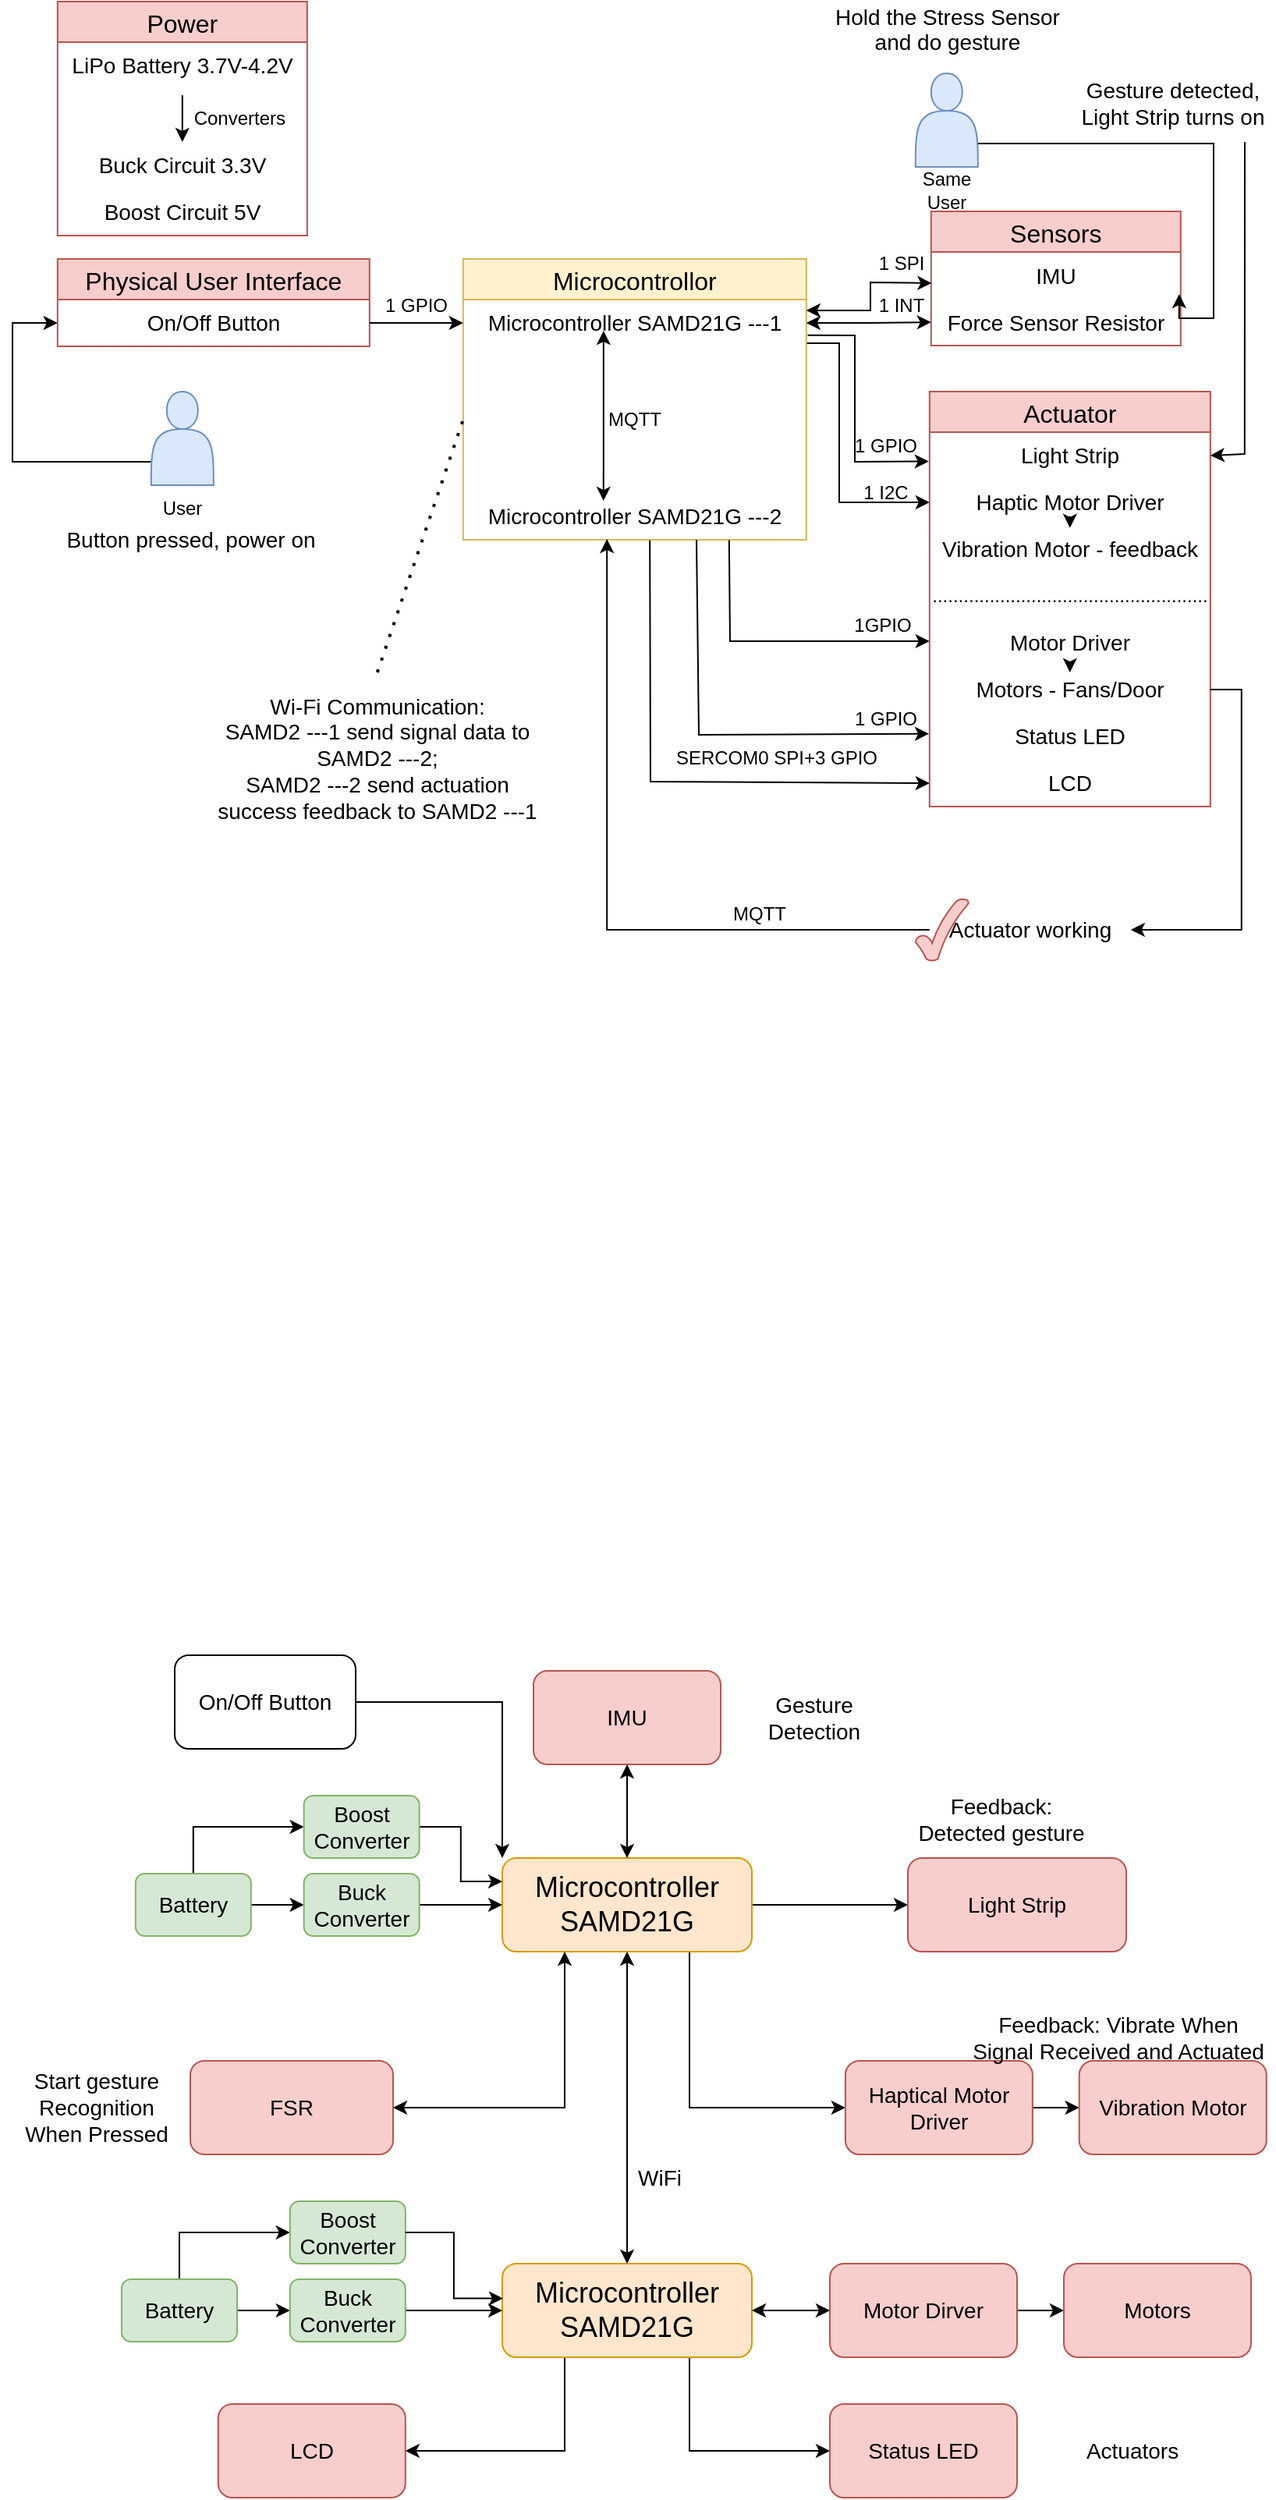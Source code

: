 <mxfile version="26.1.1">
  <diagram name="第 1 页" id="neYFr3VHxDB0ribPpKNd">
    <mxGraphModel dx="1713" dy="930" grid="1" gridSize="10" guides="1" tooltips="1" connect="1" arrows="1" fold="1" page="1" pageScale="1" pageWidth="827" pageHeight="1169" math="0" shadow="0">
      <root>
        <mxCell id="0" />
        <mxCell id="1" parent="0" />
        <mxCell id="zcgG9CMCVVHrSvOoqnRu-1" value="Microcontrollor" style="swimlane;fontStyle=0;childLayout=stackLayout;horizontal=1;startSize=26;horizontalStack=0;resizeParent=1;resizeParentMax=0;resizeLast=0;collapsible=1;marginBottom=0;align=center;fontSize=16;fillColor=#fff2cc;strokeColor=#d6b656;" vertex="1" parent="1">
          <mxGeometry x="298.91" y="365" width="220" height="180" as="geometry" />
        </mxCell>
        <mxCell id="zcgG9CMCVVHrSvOoqnRu-2" value="&lt;font style=&quot;font-size: 14px;&quot;&gt;Microcontroller SAMD21G ---1&lt;/font&gt;" style="text;strokeColor=none;fillColor=none;spacingLeft=4;spacingRight=4;overflow=hidden;rotatable=0;points=[[0,0.5],[1,0.5]];portConstraint=eastwest;fontSize=12;whiteSpace=wrap;html=1;align=center;" vertex="1" parent="zcgG9CMCVVHrSvOoqnRu-1">
          <mxGeometry y="26" width="220" height="30" as="geometry" />
        </mxCell>
        <mxCell id="zcgG9CMCVVHrSvOoqnRu-3" value="MQTT" style="text;html=1;align=center;verticalAlign=middle;whiteSpace=wrap;rounded=0;" vertex="1" parent="zcgG9CMCVVHrSvOoqnRu-1">
          <mxGeometry y="56" width="220" height="94" as="geometry" />
        </mxCell>
        <mxCell id="zcgG9CMCVVHrSvOoqnRu-4" value="" style="endArrow=classic;startArrow=classic;html=1;rounded=0;align=center;exitX=0.409;exitY=0.167;exitDx=0;exitDy=0;exitPerimeter=0;" edge="1" parent="zcgG9CMCVVHrSvOoqnRu-1" source="zcgG9CMCVVHrSvOoqnRu-5">
          <mxGeometry width="50" height="50" relative="1" as="geometry">
            <mxPoint x="91.09" y="145" as="sourcePoint" />
            <mxPoint x="90.0" y="46" as="targetPoint" />
          </mxGeometry>
        </mxCell>
        <mxCell id="zcgG9CMCVVHrSvOoqnRu-5" value="&lt;font style=&quot;font-size: 14px;&quot;&gt;Microcontroller SAMD21G ---2&lt;/font&gt;" style="text;strokeColor=none;fillColor=none;spacingLeft=4;spacingRight=4;overflow=hidden;rotatable=0;points=[[0,0.5],[1,0.5]];portConstraint=eastwest;fontSize=12;whiteSpace=wrap;html=1;align=center;" vertex="1" parent="zcgG9CMCVVHrSvOoqnRu-1">
          <mxGeometry y="150" width="220" height="30" as="geometry" />
        </mxCell>
        <mxCell id="zcgG9CMCVVHrSvOoqnRu-6" value="Physical User Interface" style="swimlane;fontStyle=0;childLayout=stackLayout;horizontal=1;startSize=26;horizontalStack=0;resizeParent=1;resizeParentMax=0;resizeLast=0;collapsible=1;marginBottom=0;align=center;fontSize=16;fillColor=#f8cecc;strokeColor=#b85450;" vertex="1" parent="1">
          <mxGeometry x="38.91" y="365" width="200" height="56" as="geometry" />
        </mxCell>
        <mxCell id="zcgG9CMCVVHrSvOoqnRu-7" value="&lt;font style=&quot;font-size: 14px;&quot;&gt;On/Off Button&lt;/font&gt;" style="text;strokeColor=none;fillColor=none;spacingLeft=4;spacingRight=4;overflow=hidden;rotatable=0;points=[[0,0.5],[1,0.5]];portConstraint=eastwest;fontSize=12;whiteSpace=wrap;html=1;align=center;" vertex="1" parent="zcgG9CMCVVHrSvOoqnRu-6">
          <mxGeometry y="26" width="200" height="30" as="geometry" />
        </mxCell>
        <mxCell id="zcgG9CMCVVHrSvOoqnRu-8" value="Sensors" style="swimlane;fontStyle=0;childLayout=stackLayout;horizontal=1;startSize=26;horizontalStack=0;resizeParent=1;resizeParentMax=0;resizeLast=0;collapsible=1;marginBottom=0;align=center;fontSize=16;fillColor=#f8cecc;strokeColor=#b85450;" vertex="1" parent="1">
          <mxGeometry x="598.91" y="334.5" width="160" height="86" as="geometry" />
        </mxCell>
        <mxCell id="zcgG9CMCVVHrSvOoqnRu-9" value="&lt;font style=&quot;font-size: 14px;&quot;&gt;IMU&lt;/font&gt;" style="text;strokeColor=none;fillColor=none;spacingLeft=4;spacingRight=4;overflow=hidden;rotatable=0;points=[[0,0.5],[1,0.5]];portConstraint=eastwest;fontSize=12;whiteSpace=wrap;html=1;align=center;" vertex="1" parent="zcgG9CMCVVHrSvOoqnRu-8">
          <mxGeometry y="26" width="160" height="30" as="geometry" />
        </mxCell>
        <mxCell id="zcgG9CMCVVHrSvOoqnRu-10" value="&lt;font style=&quot;font-size: 14px;&quot;&gt;Force Sensor Resistor&lt;/font&gt;" style="text;strokeColor=none;fillColor=none;spacingLeft=4;spacingRight=4;overflow=hidden;rotatable=0;points=[[0,0.5],[1,0.5]];portConstraint=eastwest;fontSize=12;whiteSpace=wrap;html=1;align=center;" vertex="1" parent="zcgG9CMCVVHrSvOoqnRu-8">
          <mxGeometry y="56" width="160" height="30" as="geometry" />
        </mxCell>
        <mxCell id="zcgG9CMCVVHrSvOoqnRu-11" value="Power" style="swimlane;fontStyle=0;childLayout=stackLayout;horizontal=1;startSize=26;horizontalStack=0;resizeParent=1;resizeParentMax=0;resizeLast=0;collapsible=1;marginBottom=0;align=center;fontSize=16;fillColor=#f8cecc;strokeColor=#b85450;" vertex="1" parent="1">
          <mxGeometry x="38.91" y="200" width="160" height="150" as="geometry" />
        </mxCell>
        <mxCell id="zcgG9CMCVVHrSvOoqnRu-12" value="&lt;font style=&quot;font-size: 14px;&quot;&gt;LiPo Battery 3.7V-4.2V&lt;/font&gt;" style="text;strokeColor=none;fillColor=none;spacingLeft=4;spacingRight=4;overflow=hidden;rotatable=0;points=[[0,0.5],[1,0.5]];portConstraint=eastwest;fontSize=12;whiteSpace=wrap;html=1;align=center;" vertex="1" parent="zcgG9CMCVVHrSvOoqnRu-11">
          <mxGeometry y="26" width="160" height="34" as="geometry" />
        </mxCell>
        <mxCell id="zcgG9CMCVVHrSvOoqnRu-13" value="" style="endArrow=classic;html=1;rounded=0;entryX=0.5;entryY=1;entryDx=0;entryDy=0;exitX=0.5;exitY=0;exitDx=0;exitDy=0;" edge="1" parent="zcgG9CMCVVHrSvOoqnRu-11" source="zcgG9CMCVVHrSvOoqnRu-50" target="zcgG9CMCVVHrSvOoqnRu-50">
          <mxGeometry width="50" height="50" relative="1" as="geometry">
            <mxPoint x="70.09" y="50" as="sourcePoint" />
            <mxPoint x="70.09" y="80" as="targetPoint" />
            <Array as="points" />
          </mxGeometry>
        </mxCell>
        <mxCell id="zcgG9CMCVVHrSvOoqnRu-50" value="&amp;nbsp; &amp;nbsp; &amp;nbsp; &amp;nbsp; &amp;nbsp; &amp;nbsp; &amp;nbsp; &amp;nbsp; &amp;nbsp; &amp;nbsp; &amp;nbsp; Converters" style="text;html=1;align=center;verticalAlign=middle;whiteSpace=wrap;rounded=0;" vertex="1" parent="zcgG9CMCVVHrSvOoqnRu-11">
          <mxGeometry y="60" width="160" height="30" as="geometry" />
        </mxCell>
        <mxCell id="zcgG9CMCVVHrSvOoqnRu-14" value="&lt;font style=&quot;font-size: 14px;&quot;&gt;Buck Circuit 3.3V&lt;/font&gt;" style="text;html=1;align=center;verticalAlign=middle;whiteSpace=wrap;rounded=0;" vertex="1" parent="zcgG9CMCVVHrSvOoqnRu-11">
          <mxGeometry y="90" width="160" height="30" as="geometry" />
        </mxCell>
        <mxCell id="zcgG9CMCVVHrSvOoqnRu-49" value="&lt;font style=&quot;font-size: 14px;&quot;&gt;Boost Circuit 5V&lt;/font&gt;" style="text;html=1;align=center;verticalAlign=middle;whiteSpace=wrap;rounded=0;" vertex="1" parent="zcgG9CMCVVHrSvOoqnRu-11">
          <mxGeometry y="120" width="160" height="30" as="geometry" />
        </mxCell>
        <mxCell id="zcgG9CMCVVHrSvOoqnRu-15" value="Actuator" style="swimlane;fontStyle=0;childLayout=stackLayout;horizontal=1;startSize=26;horizontalStack=0;resizeParent=1;resizeParentMax=0;resizeLast=0;collapsible=1;marginBottom=0;align=center;fontSize=16;fillColor=#f8cecc;strokeColor=#b85450;" vertex="1" parent="1">
          <mxGeometry x="597.91" y="450" width="180" height="266" as="geometry">
            <mxRectangle x="180" y="520" width="90" height="30" as="alternateBounds" />
          </mxGeometry>
        </mxCell>
        <mxCell id="zcgG9CMCVVHrSvOoqnRu-16" value="&lt;font style=&quot;font-size: 14px;&quot;&gt;Light Strip&lt;/font&gt;" style="text;strokeColor=none;fillColor=none;spacingLeft=4;spacingRight=4;overflow=hidden;rotatable=0;points=[[0,0.5],[1,0.5]];portConstraint=eastwest;fontSize=12;whiteSpace=wrap;html=1;align=center;" vertex="1" parent="zcgG9CMCVVHrSvOoqnRu-15">
          <mxGeometry y="26" width="180" height="30" as="geometry" />
        </mxCell>
        <mxCell id="zcgG9CMCVVHrSvOoqnRu-56" value="&lt;font style=&quot;font-size: 14px;&quot;&gt;Haptic Motor Driver&lt;/font&gt;" style="text;html=1;align=center;verticalAlign=middle;whiteSpace=wrap;rounded=0;" vertex="1" parent="zcgG9CMCVVHrSvOoqnRu-15">
          <mxGeometry y="56" width="180" height="30" as="geometry" />
        </mxCell>
        <mxCell id="zcgG9CMCVVHrSvOoqnRu-17" value="&lt;font style=&quot;font-size: 14px;&quot;&gt;Vibration Motor - feedback&lt;/font&gt;" style="text;strokeColor=none;fillColor=none;spacingLeft=4;spacingRight=4;overflow=hidden;rotatable=0;points=[[0,0.5],[1,0.5]];portConstraint=eastwest;fontSize=12;whiteSpace=wrap;html=1;align=center;" vertex="1" parent="zcgG9CMCVVHrSvOoqnRu-15">
          <mxGeometry y="86" width="180" height="30" as="geometry" />
        </mxCell>
        <mxCell id="zcgG9CMCVVHrSvOoqnRu-71" value="....................................................." style="text;html=1;align=center;verticalAlign=middle;whiteSpace=wrap;rounded=0;" vertex="1" parent="zcgG9CMCVVHrSvOoqnRu-15">
          <mxGeometry y="116" width="180" height="30" as="geometry" />
        </mxCell>
        <mxCell id="zcgG9CMCVVHrSvOoqnRu-58" value="&lt;font style=&quot;font-size: 14px;&quot;&gt;Motor Driver&lt;/font&gt;" style="text;html=1;align=center;verticalAlign=middle;whiteSpace=wrap;rounded=0;" vertex="1" parent="zcgG9CMCVVHrSvOoqnRu-15">
          <mxGeometry y="146" width="180" height="30" as="geometry" />
        </mxCell>
        <mxCell id="zcgG9CMCVVHrSvOoqnRu-18" value="&lt;font style=&quot;font-size: 14px;&quot;&gt;Motors - Fans/Door&lt;/font&gt;" style="text;strokeColor=none;fillColor=none;spacingLeft=4;spacingRight=4;overflow=hidden;rotatable=0;points=[[0,0.5],[1,0.5]];portConstraint=eastwest;fontSize=12;whiteSpace=wrap;html=1;align=center;" vertex="1" parent="zcgG9CMCVVHrSvOoqnRu-15">
          <mxGeometry y="176" width="180" height="30" as="geometry" />
        </mxCell>
        <mxCell id="zcgG9CMCVVHrSvOoqnRu-19" value="&lt;font style=&quot;font-size: 14px;&quot;&gt;Status LED&lt;/font&gt;" style="text;strokeColor=none;fillColor=none;spacingLeft=4;spacingRight=4;overflow=hidden;rotatable=0;points=[[0,0.5],[1,0.5]];portConstraint=eastwest;fontSize=12;whiteSpace=wrap;html=1;align=center;" vertex="1" parent="zcgG9CMCVVHrSvOoqnRu-15">
          <mxGeometry y="206" width="180" height="30" as="geometry" />
        </mxCell>
        <mxCell id="zcgG9CMCVVHrSvOoqnRu-53" value="&lt;font style=&quot;font-size: 14px;&quot;&gt;LCD&lt;/font&gt;" style="text;html=1;align=center;verticalAlign=middle;whiteSpace=wrap;rounded=0;" vertex="1" parent="zcgG9CMCVVHrSvOoqnRu-15">
          <mxGeometry y="236" width="180" height="30" as="geometry" />
        </mxCell>
        <mxCell id="zcgG9CMCVVHrSvOoqnRu-63" value="" style="endArrow=classic;html=1;rounded=0;exitX=0.5;exitY=1;exitDx=0;exitDy=0;entryX=0.5;entryY=0.133;entryDx=0;entryDy=0;entryPerimeter=0;" edge="1" parent="zcgG9CMCVVHrSvOoqnRu-15" source="zcgG9CMCVVHrSvOoqnRu-58" target="zcgG9CMCVVHrSvOoqnRu-18">
          <mxGeometry width="50" height="50" relative="1" as="geometry">
            <mxPoint x="-207.91" y="90" as="sourcePoint" />
            <mxPoint x="-157.91" y="40" as="targetPoint" />
          </mxGeometry>
        </mxCell>
        <mxCell id="zcgG9CMCVVHrSvOoqnRu-67" value="" style="endArrow=classic;html=1;rounded=0;entryX=0.5;entryY=0.046;entryDx=0;entryDy=0;entryPerimeter=0;exitX=0.5;exitY=0.8;exitDx=0;exitDy=0;exitPerimeter=0;" edge="1" parent="zcgG9CMCVVHrSvOoqnRu-15" source="zcgG9CMCVVHrSvOoqnRu-56" target="zcgG9CMCVVHrSvOoqnRu-17">
          <mxGeometry width="50" height="50" relative="1" as="geometry">
            <mxPoint x="-207.91" y="90" as="sourcePoint" />
            <mxPoint x="-157.91" y="40" as="targetPoint" />
          </mxGeometry>
        </mxCell>
        <mxCell id="zcgG9CMCVVHrSvOoqnRu-21" value="" style="endArrow=classic;html=1;rounded=0;exitX=0.68;exitY=1;exitDx=0;exitDy=0;exitPerimeter=0;entryX=-0.002;entryY=0.444;entryDx=0;entryDy=0;entryPerimeter=0;align=center;" edge="1" parent="1" source="zcgG9CMCVVHrSvOoqnRu-5" target="zcgG9CMCVVHrSvOoqnRu-19">
          <mxGeometry width="50" height="50" relative="1" as="geometry">
            <mxPoint x="568.91" y="490" as="sourcePoint" />
            <mxPoint x="618.91" y="440" as="targetPoint" />
            <Array as="points">
              <mxPoint x="450" y="670" />
            </Array>
          </mxGeometry>
        </mxCell>
        <mxCell id="zcgG9CMCVVHrSvOoqnRu-22" value="" style="endArrow=classic;startArrow=classic;html=1;rounded=0;exitX=1;exitY=0.5;exitDx=0;exitDy=0;align=center;entryX=0;entryY=0.5;entryDx=0;entryDy=0;" edge="1" parent="1" source="zcgG9CMCVVHrSvOoqnRu-2" target="zcgG9CMCVVHrSvOoqnRu-10">
          <mxGeometry width="50" height="50" relative="1" as="geometry">
            <mxPoint x="568.91" y="490" as="sourcePoint" />
            <mxPoint x="588.91" y="420" as="targetPoint" />
            <Array as="points">
              <mxPoint x="558.91" y="406" />
            </Array>
          </mxGeometry>
        </mxCell>
        <mxCell id="zcgG9CMCVVHrSvOoqnRu-23" value="" style="endArrow=classic;startArrow=classic;html=1;rounded=0;entryX=0.002;entryY=0.665;entryDx=0;entryDy=0;align=center;entryPerimeter=0;" edge="1" parent="1" target="zcgG9CMCVVHrSvOoqnRu-9">
          <mxGeometry width="50" height="50" relative="1" as="geometry">
            <mxPoint x="518.91" y="398" as="sourcePoint" />
            <mxPoint x="588.91" y="350" as="targetPoint" />
            <Array as="points">
              <mxPoint x="560" y="398" />
              <mxPoint x="560" y="380" />
            </Array>
          </mxGeometry>
        </mxCell>
        <mxCell id="zcgG9CMCVVHrSvOoqnRu-25" value="1 SPI" style="text;html=1;align=center;verticalAlign=middle;whiteSpace=wrap;rounded=0;" vertex="1" parent="1">
          <mxGeometry x="550" y="355" width="60" height="25" as="geometry" />
        </mxCell>
        <mxCell id="zcgG9CMCVVHrSvOoqnRu-26" value="1 INT" style="text;html=1;align=center;verticalAlign=middle;whiteSpace=wrap;rounded=0;" vertex="1" parent="1">
          <mxGeometry x="550" y="385" width="60" height="20" as="geometry" />
        </mxCell>
        <mxCell id="zcgG9CMCVVHrSvOoqnRu-27" value="&lt;font&gt;1 GPIO&lt;/font&gt;" style="text;html=1;align=center;verticalAlign=middle;whiteSpace=wrap;rounded=0;" vertex="1" parent="1">
          <mxGeometry x="540" y="650" width="60" height="20" as="geometry" />
        </mxCell>
        <mxCell id="zcgG9CMCVVHrSvOoqnRu-30" style="edgeStyle=orthogonalEdgeStyle;rounded=0;orthogonalLoop=1;jettySize=auto;html=1;exitX=1;exitY=0.5;exitDx=0;exitDy=0;entryX=0;entryY=0.5;entryDx=0;entryDy=0;align=center;" edge="1" parent="1" source="zcgG9CMCVVHrSvOoqnRu-7" target="zcgG9CMCVVHrSvOoqnRu-2">
          <mxGeometry relative="1" as="geometry" />
        </mxCell>
        <mxCell id="zcgG9CMCVVHrSvOoqnRu-31" value="1 GPIO" style="text;html=1;align=center;verticalAlign=middle;whiteSpace=wrap;rounded=0;" vertex="1" parent="1">
          <mxGeometry x="238.91" y="380" width="60" height="30" as="geometry" />
        </mxCell>
        <mxCell id="zcgG9CMCVVHrSvOoqnRu-32" value="1 GPIO" style="text;html=1;align=center;verticalAlign=middle;whiteSpace=wrap;rounded=0;" vertex="1" parent="1">
          <mxGeometry x="540" y="470" width="60" height="30" as="geometry" />
        </mxCell>
        <mxCell id="zcgG9CMCVVHrSvOoqnRu-33" style="edgeStyle=orthogonalEdgeStyle;rounded=0;orthogonalLoop=1;jettySize=auto;html=1;exitX=0;exitY=0.75;exitDx=0;exitDy=0;entryX=0;entryY=0.5;entryDx=0;entryDy=0;" edge="1" parent="1" source="zcgG9CMCVVHrSvOoqnRu-34" target="zcgG9CMCVVHrSvOoqnRu-7">
          <mxGeometry relative="1" as="geometry">
            <mxPoint x="9.91" y="410" as="targetPoint" />
            <Array as="points">
              <mxPoint x="10" y="495" />
              <mxPoint x="10" y="406" />
            </Array>
          </mxGeometry>
        </mxCell>
        <mxCell id="zcgG9CMCVVHrSvOoqnRu-34" value="" style="shape=actor;whiteSpace=wrap;html=1;align=center;fillColor=#dae8fc;strokeColor=#6c8ebf;" vertex="1" parent="1">
          <mxGeometry x="98.91" y="450" width="40" height="60" as="geometry" />
        </mxCell>
        <mxCell id="zcgG9CMCVVHrSvOoqnRu-35" value="User" style="text;html=1;align=center;verticalAlign=middle;whiteSpace=wrap;rounded=0;" vertex="1" parent="1">
          <mxGeometry x="88.91" y="510" width="60" height="30" as="geometry" />
        </mxCell>
        <mxCell id="zcgG9CMCVVHrSvOoqnRu-36" value="&lt;font style=&quot;font-size: 14px;&quot;&gt;Button pressed, power on&lt;/font&gt;" style="text;html=1;align=center;verticalAlign=middle;whiteSpace=wrap;rounded=0;" vertex="1" parent="1">
          <mxGeometry x="38.91" y="530" width="171" height="30" as="geometry" />
        </mxCell>
        <mxCell id="zcgG9CMCVVHrSvOoqnRu-37" value="" style="shape=actor;whiteSpace=wrap;html=1;align=center;fillColor=#dae8fc;strokeColor=#6c8ebf;" vertex="1" parent="1">
          <mxGeometry x="588.91" y="246" width="40" height="60" as="geometry" />
        </mxCell>
        <mxCell id="zcgG9CMCVVHrSvOoqnRu-38" value="Same User" style="text;html=1;align=center;verticalAlign=middle;whiteSpace=wrap;rounded=0;" vertex="1" parent="1">
          <mxGeometry x="578.91" y="306" width="60" height="30" as="geometry" />
        </mxCell>
        <mxCell id="zcgG9CMCVVHrSvOoqnRu-39" value="&lt;font style=&quot;font-size: 14px;&quot;&gt;Hold the Stress Sensor and do gesture&lt;/font&gt;&lt;div&gt;&lt;br&gt;&lt;/div&gt;" style="text;html=1;align=center;verticalAlign=middle;whiteSpace=wrap;rounded=0;" vertex="1" parent="1">
          <mxGeometry x="529.91" y="210" width="159" height="30" as="geometry" />
        </mxCell>
        <mxCell id="zcgG9CMCVVHrSvOoqnRu-40" style="edgeStyle=orthogonalEdgeStyle;rounded=0;orthogonalLoop=1;jettySize=auto;html=1;exitX=1;exitY=0.75;exitDx=0;exitDy=0;entryX=0.994;entryY=-0.1;entryDx=0;entryDy=0;entryPerimeter=0;" edge="1" parent="1" source="zcgG9CMCVVHrSvOoqnRu-37" target="zcgG9CMCVVHrSvOoqnRu-10">
          <mxGeometry relative="1" as="geometry">
            <Array as="points">
              <mxPoint x="780" y="291" />
              <mxPoint x="780" y="403" />
            </Array>
          </mxGeometry>
        </mxCell>
        <mxCell id="zcgG9CMCVVHrSvOoqnRu-41" value="&lt;font style=&quot;font-size: 14px;&quot;&gt;Wi-Fi Communication:&lt;/font&gt;&lt;div&gt;&lt;font style=&quot;font-size: 14px;&quot;&gt;SAMD2 ---1 send signal data to SAMD2 ---2;&lt;/font&gt;&lt;/div&gt;&lt;div&gt;&lt;font style=&quot;font-size: 14px;&quot;&gt;SAMD2 ---2 send actuation success feedback to SAMD2 ---1&lt;/font&gt;&lt;/div&gt;" style="text;html=1;align=center;verticalAlign=middle;whiteSpace=wrap;rounded=0;" vertex="1" parent="1">
          <mxGeometry x="138.91" y="630" width="210" height="110" as="geometry" />
        </mxCell>
        <mxCell id="zcgG9CMCVVHrSvOoqnRu-42" value="" style="verticalLabelPosition=bottom;verticalAlign=top;html=1;shape=mxgraph.basic.tick;fillColor=#f8cecc;strokeColor=#b85450;" vertex="1" parent="1">
          <mxGeometry x="588.91" y="775" width="34" height="40" as="geometry" />
        </mxCell>
        <mxCell id="zcgG9CMCVVHrSvOoqnRu-43" value="&lt;font style=&quot;font-size: 14px;&quot;&gt;Actuator working&lt;/font&gt;" style="text;html=1;align=center;verticalAlign=middle;whiteSpace=wrap;rounded=0;" vertex="1" parent="1">
          <mxGeometry x="597.91" y="780" width="129" height="30" as="geometry" />
        </mxCell>
        <mxCell id="zcgG9CMCVVHrSvOoqnRu-44" style="edgeStyle=orthogonalEdgeStyle;rounded=0;orthogonalLoop=1;jettySize=auto;html=1;exitX=1;exitY=0.5;exitDx=0;exitDy=0;entryX=1;entryY=0.5;entryDx=0;entryDy=0;" edge="1" parent="1" source="zcgG9CMCVVHrSvOoqnRu-18" target="zcgG9CMCVVHrSvOoqnRu-43">
          <mxGeometry relative="1" as="geometry" />
        </mxCell>
        <mxCell id="zcgG9CMCVVHrSvOoqnRu-45" value="&lt;font style=&quot;font-size: 14px;&quot;&gt;Gesture detected, Light Strip turns on&lt;/font&gt;" style="text;html=1;align=center;verticalAlign=middle;whiteSpace=wrap;rounded=0;" vertex="1" parent="1">
          <mxGeometry x="688.91" y="250" width="130" height="30" as="geometry" />
        </mxCell>
        <mxCell id="zcgG9CMCVVHrSvOoqnRu-46" value="" style="endArrow=none;dashed=1;html=1;dashPattern=1 3;strokeWidth=2;rounded=0;exitX=0.5;exitY=0;exitDx=0;exitDy=0;entryX=0;entryY=0.5;entryDx=0;entryDy=0;" edge="1" parent="1" source="zcgG9CMCVVHrSvOoqnRu-41" target="zcgG9CMCVVHrSvOoqnRu-3">
          <mxGeometry width="50" height="50" relative="1" as="geometry">
            <mxPoint x="509.91" y="570" as="sourcePoint" />
            <mxPoint x="359.91" y="480" as="targetPoint" />
          </mxGeometry>
        </mxCell>
        <mxCell id="zcgG9CMCVVHrSvOoqnRu-47" value="" style="endArrow=classic;html=1;rounded=0;entryX=-0.003;entryY=0.625;entryDx=0;entryDy=0;entryPerimeter=0;exitX=1.004;exitY=0.763;exitDx=0;exitDy=0;exitPerimeter=0;" edge="1" parent="1" target="zcgG9CMCVVHrSvOoqnRu-16" source="zcgG9CMCVVHrSvOoqnRu-2">
          <mxGeometry width="50" height="50" relative="1" as="geometry">
            <mxPoint x="519.91" y="410" as="sourcePoint" />
            <mxPoint x="569.91" y="520" as="targetPoint" />
            <Array as="points">
              <mxPoint x="550" y="414" />
              <mxPoint x="550" y="495" />
            </Array>
          </mxGeometry>
        </mxCell>
        <mxCell id="zcgG9CMCVVHrSvOoqnRu-48" value="" style="endArrow=classic;html=1;rounded=0;entryX=1;entryY=0.5;entryDx=0;entryDy=0;" edge="1" parent="1" target="zcgG9CMCVVHrSvOoqnRu-16">
          <mxGeometry width="50" height="50" relative="1" as="geometry">
            <mxPoint x="800" y="290" as="sourcePoint" />
            <mxPoint x="867.91" y="386" as="targetPoint" />
            <Array as="points">
              <mxPoint x="799.91" y="490" />
            </Array>
          </mxGeometry>
        </mxCell>
        <mxCell id="zcgG9CMCVVHrSvOoqnRu-51" style="edgeStyle=orthogonalEdgeStyle;rounded=0;orthogonalLoop=1;jettySize=auto;html=1;exitX=0;exitY=0.5;exitDx=0;exitDy=0;entryX=0.419;entryY=0.984;entryDx=0;entryDy=0;entryPerimeter=0;" edge="1" parent="1" source="zcgG9CMCVVHrSvOoqnRu-43" target="zcgG9CMCVVHrSvOoqnRu-5">
          <mxGeometry relative="1" as="geometry" />
        </mxCell>
        <mxCell id="zcgG9CMCVVHrSvOoqnRu-52" value="MQTT" style="text;html=1;align=center;verticalAlign=middle;whiteSpace=wrap;rounded=0;" vertex="1" parent="1">
          <mxGeometry x="458.91" y="770" width="60" height="30" as="geometry" />
        </mxCell>
        <mxCell id="zcgG9CMCVVHrSvOoqnRu-54" value="" style="endArrow=classic;html=1;rounded=0;exitX=0.544;exitY=1.014;exitDx=0;exitDy=0;exitPerimeter=0;entryX=0;entryY=0.5;entryDx=0;entryDy=0;" edge="1" parent="1" source="zcgG9CMCVVHrSvOoqnRu-5" target="zcgG9CMCVVHrSvOoqnRu-53">
          <mxGeometry width="50" height="50" relative="1" as="geometry">
            <mxPoint x="390" y="540" as="sourcePoint" />
            <mxPoint x="440" y="490" as="targetPoint" />
            <Array as="points">
              <mxPoint x="419" y="700" />
            </Array>
          </mxGeometry>
        </mxCell>
        <mxCell id="zcgG9CMCVVHrSvOoqnRu-55" value="SERCOM0 SPI+3 GPIO" style="text;html=1;align=center;verticalAlign=middle;whiteSpace=wrap;rounded=0;" vertex="1" parent="1">
          <mxGeometry x="430" y="670" width="140" height="30" as="geometry" />
        </mxCell>
        <mxCell id="zcgG9CMCVVHrSvOoqnRu-59" value="" style="endArrow=classic;html=1;rounded=0;exitX=1.002;exitY=0.932;exitDx=0;exitDy=0;exitPerimeter=0;entryX=0;entryY=0.5;entryDx=0;entryDy=0;" edge="1" parent="1" source="zcgG9CMCVVHrSvOoqnRu-2" target="zcgG9CMCVVHrSvOoqnRu-56">
          <mxGeometry width="50" height="50" relative="1" as="geometry">
            <mxPoint x="390" y="610" as="sourcePoint" />
            <mxPoint x="440" y="560" as="targetPoint" />
            <Array as="points">
              <mxPoint x="540" y="419" />
              <mxPoint x="540" y="521" />
            </Array>
          </mxGeometry>
        </mxCell>
        <mxCell id="zcgG9CMCVVHrSvOoqnRu-60" value="1 I2C" style="text;html=1;align=center;verticalAlign=middle;whiteSpace=wrap;rounded=0;" vertex="1" parent="1">
          <mxGeometry x="540" y="500" width="60" height="30" as="geometry" />
        </mxCell>
        <mxCell id="zcgG9CMCVVHrSvOoqnRu-61" value="" style="endArrow=classic;html=1;rounded=0;exitX=0.775;exitY=1.009;exitDx=0;exitDy=0;exitPerimeter=0;entryX=0.999;entryY=0.835;entryDx=0;entryDy=0;entryPerimeter=0;" edge="1" parent="1" source="zcgG9CMCVVHrSvOoqnRu-5" target="zcgG9CMCVVHrSvOoqnRu-62">
          <mxGeometry width="50" height="50" relative="1" as="geometry">
            <mxPoint x="390" y="540" as="sourcePoint" />
            <mxPoint x="440" y="490" as="targetPoint" />
            <Array as="points">
              <mxPoint x="470" y="610" />
            </Array>
          </mxGeometry>
        </mxCell>
        <mxCell id="zcgG9CMCVVHrSvOoqnRu-62" value="1GPIO" style="text;html=1;align=center;verticalAlign=middle;whiteSpace=wrap;rounded=0;" vertex="1" parent="1">
          <mxGeometry x="537.91" y="585" width="60" height="30" as="geometry" />
        </mxCell>
        <mxCell id="zcgG9CMCVVHrSvOoqnRu-75" style="edgeStyle=orthogonalEdgeStyle;rounded=0;orthogonalLoop=1;jettySize=auto;html=1;exitX=1;exitY=0.5;exitDx=0;exitDy=0;entryX=0;entryY=0.5;entryDx=0;entryDy=0;" edge="1" parent="1" source="zcgG9CMCVVHrSvOoqnRu-77" target="zcgG9CMCVVHrSvOoqnRu-82">
          <mxGeometry relative="1" as="geometry" />
        </mxCell>
        <mxCell id="zcgG9CMCVVHrSvOoqnRu-76" style="edgeStyle=orthogonalEdgeStyle;rounded=0;orthogonalLoop=1;jettySize=auto;html=1;exitX=0.75;exitY=1;exitDx=0;exitDy=0;entryX=0;entryY=0.5;entryDx=0;entryDy=0;" edge="1" parent="1" source="zcgG9CMCVVHrSvOoqnRu-77" target="zcgG9CMCVVHrSvOoqnRu-99">
          <mxGeometry relative="1" as="geometry" />
        </mxCell>
        <mxCell id="zcgG9CMCVVHrSvOoqnRu-77" value="&lt;font style=&quot;font-size: 18px;&quot;&gt;Microcontroller SAMD21G&lt;/font&gt;" style="rounded=1;whiteSpace=wrap;html=1;fillColor=#ffe6cc;strokeColor=#d79b00;" vertex="1" parent="1">
          <mxGeometry x="324" y="1390" width="160" height="60" as="geometry" />
        </mxCell>
        <mxCell id="zcgG9CMCVVHrSvOoqnRu-132" style="edgeStyle=orthogonalEdgeStyle;rounded=0;orthogonalLoop=1;jettySize=auto;html=1;exitX=1;exitY=0.5;exitDx=0;exitDy=0;entryX=0;entryY=0;entryDx=0;entryDy=0;" edge="1" parent="1" source="zcgG9CMCVVHrSvOoqnRu-79" target="zcgG9CMCVVHrSvOoqnRu-77">
          <mxGeometry relative="1" as="geometry" />
        </mxCell>
        <mxCell id="zcgG9CMCVVHrSvOoqnRu-79" value="&lt;font style=&quot;font-size: 14px;&quot;&gt;On/Off Button&lt;/font&gt;" style="rounded=1;whiteSpace=wrap;html=1;" vertex="1" parent="1">
          <mxGeometry x="114" y="1260" width="116" height="60" as="geometry" />
        </mxCell>
        <mxCell id="zcgG9CMCVVHrSvOoqnRu-80" value="&lt;font style=&quot;font-size: 14px;&quot;&gt;FSR&lt;/font&gt;" style="rounded=1;whiteSpace=wrap;html=1;fillColor=#f8cecc;strokeColor=#b85450;" vertex="1" parent="1">
          <mxGeometry x="124" y="1520" width="130" height="60" as="geometry" />
        </mxCell>
        <mxCell id="zcgG9CMCVVHrSvOoqnRu-81" value="" style="endArrow=classic;startArrow=classic;html=1;rounded=0;entryX=0.25;entryY=1;entryDx=0;entryDy=0;exitX=1;exitY=0.5;exitDx=0;exitDy=0;" edge="1" parent="1" source="zcgG9CMCVVHrSvOoqnRu-80" target="zcgG9CMCVVHrSvOoqnRu-77">
          <mxGeometry width="50" height="50" relative="1" as="geometry">
            <mxPoint x="364" y="1620" as="sourcePoint" />
            <mxPoint x="324" y="1550" as="targetPoint" />
            <Array as="points">
              <mxPoint x="364" y="1550" />
            </Array>
          </mxGeometry>
        </mxCell>
        <mxCell id="zcgG9CMCVVHrSvOoqnRu-82" value="&lt;font style=&quot;font-size: 14px;&quot;&gt;Light Strip&lt;/font&gt;" style="rounded=1;whiteSpace=wrap;html=1;fillColor=#f8cecc;strokeColor=#b85450;" vertex="1" parent="1">
          <mxGeometry x="584" y="1390" width="140" height="60" as="geometry" />
        </mxCell>
        <mxCell id="zcgG9CMCVVHrSvOoqnRu-114" value="" style="edgeStyle=orthogonalEdgeStyle;rounded=0;orthogonalLoop=1;jettySize=auto;html=1;" edge="1" parent="1" source="zcgG9CMCVVHrSvOoqnRu-84" target="zcgG9CMCVVHrSvOoqnRu-113">
          <mxGeometry relative="1" as="geometry" />
        </mxCell>
        <mxCell id="zcgG9CMCVVHrSvOoqnRu-118" style="edgeStyle=orthogonalEdgeStyle;rounded=0;orthogonalLoop=1;jettySize=auto;html=1;exitX=0.5;exitY=0;exitDx=0;exitDy=0;entryX=0;entryY=0.5;entryDx=0;entryDy=0;" edge="1" parent="1" source="zcgG9CMCVVHrSvOoqnRu-84" target="zcgG9CMCVVHrSvOoqnRu-116">
          <mxGeometry relative="1" as="geometry" />
        </mxCell>
        <mxCell id="zcgG9CMCVVHrSvOoqnRu-84" value="&lt;font style=&quot;font-size: 14px;&quot;&gt;Battery&lt;/font&gt;" style="rounded=1;whiteSpace=wrap;html=1;fillColor=#d5e8d4;strokeColor=#82b366;" vertex="1" parent="1">
          <mxGeometry x="88.91" y="1400" width="74" height="40" as="geometry" />
        </mxCell>
        <mxCell id="zcgG9CMCVVHrSvOoqnRu-87" style="edgeStyle=orthogonalEdgeStyle;rounded=0;orthogonalLoop=1;jettySize=auto;html=1;exitX=0.75;exitY=1;exitDx=0;exitDy=0;entryX=0;entryY=0.5;entryDx=0;entryDy=0;" edge="1" parent="1" source="zcgG9CMCVVHrSvOoqnRu-88" target="zcgG9CMCVVHrSvOoqnRu-93">
          <mxGeometry relative="1" as="geometry" />
        </mxCell>
        <mxCell id="zcgG9CMCVVHrSvOoqnRu-112" style="edgeStyle=orthogonalEdgeStyle;rounded=0;orthogonalLoop=1;jettySize=auto;html=1;exitX=0.25;exitY=1;exitDx=0;exitDy=0;entryX=1;entryY=0.5;entryDx=0;entryDy=0;" edge="1" parent="1" source="zcgG9CMCVVHrSvOoqnRu-88" target="zcgG9CMCVVHrSvOoqnRu-106">
          <mxGeometry relative="1" as="geometry" />
        </mxCell>
        <mxCell id="zcgG9CMCVVHrSvOoqnRu-88" value="&lt;font style=&quot;font-size: 18px;&quot;&gt;Microcontroller SAMD21G&lt;/font&gt;" style="rounded=1;whiteSpace=wrap;html=1;fillColor=#ffe6cc;strokeColor=#d79b00;" vertex="1" parent="1">
          <mxGeometry x="324" y="1650" width="160" height="60" as="geometry" />
        </mxCell>
        <mxCell id="zcgG9CMCVVHrSvOoqnRu-89" style="edgeStyle=orthogonalEdgeStyle;rounded=0;orthogonalLoop=1;jettySize=auto;html=1;exitX=1;exitY=0.5;exitDx=0;exitDy=0;entryX=0;entryY=0.5;entryDx=0;entryDy=0;" edge="1" parent="1" source="zcgG9CMCVVHrSvOoqnRu-90" target="zcgG9CMCVVHrSvOoqnRu-103">
          <mxGeometry relative="1" as="geometry" />
        </mxCell>
        <mxCell id="zcgG9CMCVVHrSvOoqnRu-90" value="&lt;font style=&quot;font-size: 14px;&quot;&gt;Motor Dirver&lt;/font&gt;" style="rounded=1;whiteSpace=wrap;html=1;fillColor=#f8cecc;strokeColor=#b85450;" vertex="1" parent="1">
          <mxGeometry x="534" y="1650" width="120" height="60" as="geometry" />
        </mxCell>
        <mxCell id="zcgG9CMCVVHrSvOoqnRu-91" value="" style="endArrow=classic;startArrow=classic;html=1;rounded=0;entryX=0;entryY=0.5;entryDx=0;entryDy=0;exitX=1;exitY=0.5;exitDx=0;exitDy=0;" edge="1" parent="1" source="zcgG9CMCVVHrSvOoqnRu-88" target="zcgG9CMCVVHrSvOoqnRu-90">
          <mxGeometry width="50" height="50" relative="1" as="geometry">
            <mxPoint x="404" y="1470" as="sourcePoint" />
            <mxPoint x="454" y="1420" as="targetPoint" />
          </mxGeometry>
        </mxCell>
        <mxCell id="zcgG9CMCVVHrSvOoqnRu-92" value="&lt;font style=&quot;font-size: 14px;&quot;&gt;Actuators&lt;/font&gt;" style="text;html=1;align=center;verticalAlign=middle;whiteSpace=wrap;rounded=0;" vertex="1" parent="1">
          <mxGeometry x="698" y="1755" width="60" height="30" as="geometry" />
        </mxCell>
        <mxCell id="zcgG9CMCVVHrSvOoqnRu-93" value="&lt;font style=&quot;font-size: 14px;&quot;&gt;Status LED&lt;/font&gt;" style="rounded=1;whiteSpace=wrap;html=1;fillColor=#f8cecc;strokeColor=#b85450;" vertex="1" parent="1">
          <mxGeometry x="534" y="1740" width="120" height="60" as="geometry" />
        </mxCell>
        <mxCell id="zcgG9CMCVVHrSvOoqnRu-94" value="&lt;span style=&quot;font-size: 14px;&quot;&gt;IMU&lt;/span&gt;" style="rounded=1;whiteSpace=wrap;html=1;fillColor=#f8cecc;strokeColor=#b85450;" vertex="1" parent="1">
          <mxGeometry x="344" y="1270" width="120" height="60" as="geometry" />
        </mxCell>
        <mxCell id="zcgG9CMCVVHrSvOoqnRu-95" value="" style="endArrow=classic;startArrow=classic;html=1;rounded=0;entryX=0.5;entryY=1;entryDx=0;entryDy=0;" edge="1" parent="1" target="zcgG9CMCVVHrSvOoqnRu-94">
          <mxGeometry width="50" height="50" relative="1" as="geometry">
            <mxPoint x="404" y="1390" as="sourcePoint" />
            <mxPoint x="464" y="1710" as="targetPoint" />
          </mxGeometry>
        </mxCell>
        <mxCell id="zcgG9CMCVVHrSvOoqnRu-96" value="&lt;font style=&quot;font-size: 14px;&quot;&gt;Gesture Detection&lt;/font&gt;" style="text;html=1;align=center;verticalAlign=middle;whiteSpace=wrap;rounded=0;" vertex="1" parent="1">
          <mxGeometry x="474" y="1285" width="100" height="30" as="geometry" />
        </mxCell>
        <mxCell id="zcgG9CMCVVHrSvOoqnRu-98" value="&lt;font style=&quot;font-size: 14px;&quot;&gt;WiFi&lt;/font&gt;" style="text;html=1;align=center;verticalAlign=middle;whiteSpace=wrap;rounded=0;" vertex="1" parent="1">
          <mxGeometry x="360" y="1580" width="130" height="30" as="geometry" />
        </mxCell>
        <mxCell id="zcgG9CMCVVHrSvOoqnRu-109" value="" style="edgeStyle=orthogonalEdgeStyle;rounded=0;orthogonalLoop=1;jettySize=auto;html=1;" edge="1" parent="1" source="zcgG9CMCVVHrSvOoqnRu-99" target="zcgG9CMCVVHrSvOoqnRu-108">
          <mxGeometry relative="1" as="geometry" />
        </mxCell>
        <mxCell id="zcgG9CMCVVHrSvOoqnRu-99" value="&lt;font style=&quot;font-size: 14px;&quot;&gt;Haptical Motor Driver&lt;/font&gt;" style="rounded=1;whiteSpace=wrap;html=1;fillColor=#f8cecc;strokeColor=#b85450;" vertex="1" parent="1">
          <mxGeometry x="543.95" y="1520" width="120" height="60" as="geometry" />
        </mxCell>
        <mxCell id="zcgG9CMCVVHrSvOoqnRu-100" value="&lt;font style=&quot;font-size: 14px;&quot;&gt;Feedback: Detected gesture&lt;/font&gt;" style="text;html=1;align=center;verticalAlign=middle;whiteSpace=wrap;rounded=0;" vertex="1" parent="1">
          <mxGeometry x="584" y="1350" width="120" height="30" as="geometry" />
        </mxCell>
        <mxCell id="zcgG9CMCVVHrSvOoqnRu-101" value="&lt;font style=&quot;font-size: 14px;&quot;&gt;Start gesture Recognition When Pressed&lt;/font&gt;" style="text;html=1;align=center;verticalAlign=middle;whiteSpace=wrap;rounded=0;" vertex="1" parent="1">
          <mxGeometry x="14" y="1535" width="100" height="30" as="geometry" />
        </mxCell>
        <mxCell id="zcgG9CMCVVHrSvOoqnRu-102" value="&lt;font style=&quot;font-size: 14px;&quot;&gt;Feedback: Vibrate When Signal Received and Actuated&lt;/font&gt;" style="text;html=1;align=center;verticalAlign=middle;whiteSpace=wrap;rounded=0;" vertex="1" parent="1">
          <mxGeometry x="623.86" y="1490" width="190" height="30" as="geometry" />
        </mxCell>
        <mxCell id="zcgG9CMCVVHrSvOoqnRu-103" value="&lt;font style=&quot;font-size: 14px;&quot;&gt;Motors&lt;/font&gt;" style="rounded=1;whiteSpace=wrap;html=1;fillColor=#f8cecc;strokeColor=#b85450;" vertex="1" parent="1">
          <mxGeometry x="684" y="1650" width="120" height="60" as="geometry" />
        </mxCell>
        <mxCell id="zcgG9CMCVVHrSvOoqnRu-106" value="&lt;font style=&quot;font-size: 14px;&quot;&gt;LCD&lt;/font&gt;" style="rounded=1;whiteSpace=wrap;html=1;fillColor=#f8cecc;strokeColor=#b85450;" vertex="1" parent="1">
          <mxGeometry x="141.89" y="1740" width="120" height="60" as="geometry" />
        </mxCell>
        <mxCell id="zcgG9CMCVVHrSvOoqnRu-108" value="&lt;font style=&quot;font-size: 14px;&quot;&gt;Vibration Motor&lt;/font&gt;" style="rounded=1;whiteSpace=wrap;html=1;fillColor=#f8cecc;strokeColor=#b85450;" vertex="1" parent="1">
          <mxGeometry x="693.86" y="1520" width="120" height="60" as="geometry" />
        </mxCell>
        <mxCell id="zcgG9CMCVVHrSvOoqnRu-111" value="" style="endArrow=classic;startArrow=classic;html=1;rounded=0;entryX=0.5;entryY=1;entryDx=0;entryDy=0;exitX=0.5;exitY=0;exitDx=0;exitDy=0;" edge="1" parent="1" source="zcgG9CMCVVHrSvOoqnRu-88" target="zcgG9CMCVVHrSvOoqnRu-77">
          <mxGeometry width="50" height="50" relative="1" as="geometry">
            <mxPoint x="40" y="1900" as="sourcePoint" />
            <mxPoint x="90" y="1850" as="targetPoint" />
          </mxGeometry>
        </mxCell>
        <mxCell id="zcgG9CMCVVHrSvOoqnRu-130" style="edgeStyle=orthogonalEdgeStyle;rounded=0;orthogonalLoop=1;jettySize=auto;html=1;exitX=1;exitY=0.5;exitDx=0;exitDy=0;entryX=0;entryY=0.5;entryDx=0;entryDy=0;" edge="1" parent="1" source="zcgG9CMCVVHrSvOoqnRu-113" target="zcgG9CMCVVHrSvOoqnRu-77">
          <mxGeometry relative="1" as="geometry">
            <Array as="points">
              <mxPoint x="290" y="1420" />
              <mxPoint x="290" y="1420" />
            </Array>
          </mxGeometry>
        </mxCell>
        <mxCell id="zcgG9CMCVVHrSvOoqnRu-113" value="&lt;font style=&quot;font-size: 14px;&quot;&gt;Buck Converter&lt;/font&gt;" style="rounded=1;whiteSpace=wrap;html=1;fillColor=#d5e8d4;strokeColor=#82b366;" vertex="1" parent="1">
          <mxGeometry x="196.82" y="1400" width="74" height="40" as="geometry" />
        </mxCell>
        <mxCell id="zcgG9CMCVVHrSvOoqnRu-131" style="edgeStyle=orthogonalEdgeStyle;rounded=0;orthogonalLoop=1;jettySize=auto;html=1;exitX=1;exitY=0.5;exitDx=0;exitDy=0;entryX=0;entryY=0.25;entryDx=0;entryDy=0;" edge="1" parent="1" source="zcgG9CMCVVHrSvOoqnRu-116" target="zcgG9CMCVVHrSvOoqnRu-77">
          <mxGeometry relative="1" as="geometry" />
        </mxCell>
        <mxCell id="zcgG9CMCVVHrSvOoqnRu-116" value="&lt;font style=&quot;font-size: 14px;&quot;&gt;Boost Converter&lt;/font&gt;" style="rounded=1;whiteSpace=wrap;html=1;fillColor=#d5e8d4;strokeColor=#82b366;" vertex="1" parent="1">
          <mxGeometry x="196.82" y="1350" width="74" height="40" as="geometry" />
        </mxCell>
        <mxCell id="zcgG9CMCVVHrSvOoqnRu-121" value="" style="edgeStyle=orthogonalEdgeStyle;rounded=0;orthogonalLoop=1;jettySize=auto;html=1;" edge="1" parent="1" source="zcgG9CMCVVHrSvOoqnRu-123" target="zcgG9CMCVVHrSvOoqnRu-124">
          <mxGeometry relative="1" as="geometry" />
        </mxCell>
        <mxCell id="zcgG9CMCVVHrSvOoqnRu-122" style="edgeStyle=orthogonalEdgeStyle;rounded=0;orthogonalLoop=1;jettySize=auto;html=1;exitX=0.5;exitY=0;exitDx=0;exitDy=0;entryX=0;entryY=0.5;entryDx=0;entryDy=0;" edge="1" parent="1" source="zcgG9CMCVVHrSvOoqnRu-123" target="zcgG9CMCVVHrSvOoqnRu-125">
          <mxGeometry relative="1" as="geometry" />
        </mxCell>
        <mxCell id="zcgG9CMCVVHrSvOoqnRu-123" value="&lt;font style=&quot;font-size: 14px;&quot;&gt;Battery&lt;/font&gt;" style="rounded=1;whiteSpace=wrap;html=1;fillColor=#d5e8d4;strokeColor=#82b366;" vertex="1" parent="1">
          <mxGeometry x="79.98" y="1660" width="74" height="40" as="geometry" />
        </mxCell>
        <mxCell id="zcgG9CMCVVHrSvOoqnRu-127" style="edgeStyle=orthogonalEdgeStyle;rounded=0;orthogonalLoop=1;jettySize=auto;html=1;exitX=1;exitY=0.5;exitDx=0;exitDy=0;entryX=0;entryY=0.5;entryDx=0;entryDy=0;" edge="1" parent="1" source="zcgG9CMCVVHrSvOoqnRu-124" target="zcgG9CMCVVHrSvOoqnRu-88">
          <mxGeometry relative="1" as="geometry" />
        </mxCell>
        <mxCell id="zcgG9CMCVVHrSvOoqnRu-124" value="&lt;font style=&quot;font-size: 14px;&quot;&gt;Buck Converter&lt;/font&gt;" style="rounded=1;whiteSpace=wrap;html=1;fillColor=#d5e8d4;strokeColor=#82b366;" vertex="1" parent="1">
          <mxGeometry x="187.89" y="1660" width="74" height="40" as="geometry" />
        </mxCell>
        <mxCell id="zcgG9CMCVVHrSvOoqnRu-125" value="&lt;font style=&quot;font-size: 14px;&quot;&gt;Boost Converter&lt;/font&gt;" style="rounded=1;whiteSpace=wrap;html=1;fillColor=#d5e8d4;strokeColor=#82b366;" vertex="1" parent="1">
          <mxGeometry x="187.89" y="1610" width="74.04" height="40" as="geometry" />
        </mxCell>
        <mxCell id="zcgG9CMCVVHrSvOoqnRu-129" style="edgeStyle=orthogonalEdgeStyle;rounded=0;orthogonalLoop=1;jettySize=auto;html=1;exitX=1;exitY=0.5;exitDx=0;exitDy=0;entryX=0.003;entryY=0.371;entryDx=0;entryDy=0;entryPerimeter=0;" edge="1" parent="1" source="zcgG9CMCVVHrSvOoqnRu-125" target="zcgG9CMCVVHrSvOoqnRu-88">
          <mxGeometry relative="1" as="geometry" />
        </mxCell>
      </root>
    </mxGraphModel>
  </diagram>
</mxfile>
